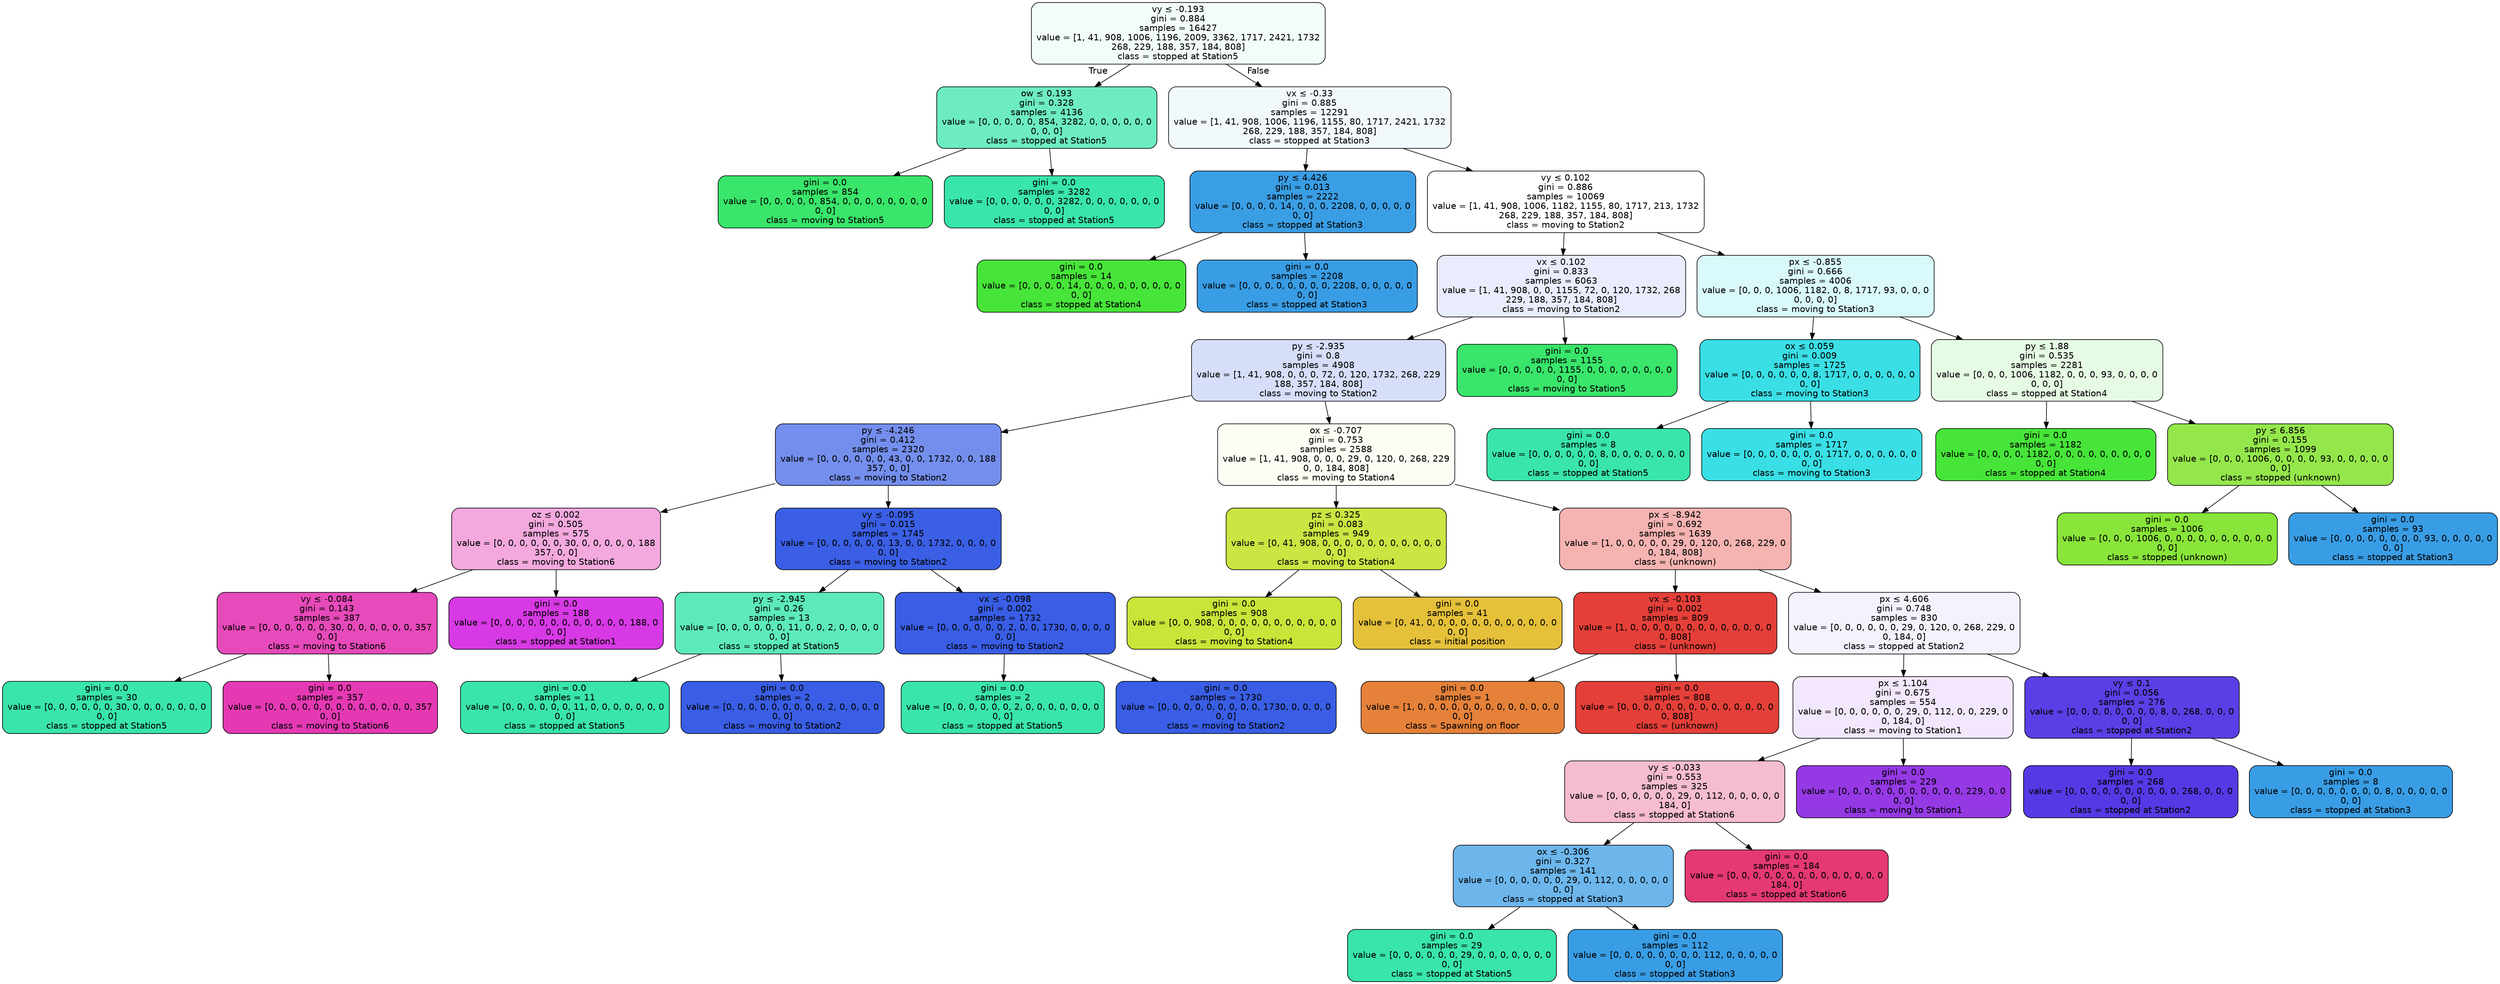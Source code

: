 digraph Tree {
node [shape=box, style="filled, rounded", color="black", fontname="helvetica"] ;
edge [fontname="helvetica"] ;
0 [label=<vy &le; -0.193<br/>gini = 0.884<br/>samples = 16427<br/>value = [1, 41, 908, 1006, 1196, 2009, 3362, 1717, 2421, 1732<br/>268, 229, 188, 357, 184, 808]<br/>class = stopped at Station5>, fillcolor="#f2fdf9"] ;
1 [label=<ow &le; 0.193<br/>gini = 0.328<br/>samples = 4136<br/>value = [0, 0, 0, 0, 0, 854, 3282, 0, 0, 0, 0, 0, 0<br/>0, 0, 0]<br/>class = stopped at Station5>, fillcolor="#6decc2"] ;
0 -> 1 [labeldistance=2.5, labelangle=45, headlabel="True"] ;
2 [label=<gini = 0.0<br/>samples = 854<br/>value = [0, 0, 0, 0, 0, 854, 0, 0, 0, 0, 0, 0, 0, 0<br/>0, 0]<br/>class = moving to Station5>, fillcolor="#39e56a"] ;
1 -> 2 ;
3 [label=<gini = 0.0<br/>samples = 3282<br/>value = [0, 0, 0, 0, 0, 0, 3282, 0, 0, 0, 0, 0, 0, 0<br/>0, 0]<br/>class = stopped at Station5>, fillcolor="#39e5ac"] ;
1 -> 3 ;
4 [label=<vx &le; -0.33<br/>gini = 0.885<br/>samples = 12291<br/>value = [1, 41, 908, 1006, 1196, 1155, 80, 1717, 2421, 1732<br/>268, 229, 188, 357, 184, 808]<br/>class = stopped at Station3>, fillcolor="#f2f9fd"] ;
0 -> 4 [labeldistance=2.5, labelangle=-45, headlabel="False"] ;
5 [label=<py &le; 4.426<br/>gini = 0.013<br/>samples = 2222<br/>value = [0, 0, 0, 0, 14, 0, 0, 0, 2208, 0, 0, 0, 0, 0<br/>0, 0]<br/>class = stopped at Station3>, fillcolor="#3a9ee5"] ;
4 -> 5 ;
6 [label=<gini = 0.0<br/>samples = 14<br/>value = [0, 0, 0, 0, 14, 0, 0, 0, 0, 0, 0, 0, 0, 0<br/>0, 0]<br/>class = stopped at Station4>, fillcolor="#47e539"] ;
5 -> 6 ;
7 [label=<gini = 0.0<br/>samples = 2208<br/>value = [0, 0, 0, 0, 0, 0, 0, 0, 2208, 0, 0, 0, 0, 0<br/>0, 0]<br/>class = stopped at Station3>, fillcolor="#399de5"] ;
5 -> 7 ;
8 [label=<vy &le; 0.102<br/>gini = 0.886<br/>samples = 10069<br/>value = [1, 41, 908, 1006, 1182, 1155, 80, 1717, 213, 1732<br/>268, 229, 188, 357, 184, 808]<br/>class = moving to Station2>, fillcolor="#ffffff"] ;
4 -> 8 ;
9 [label=<vx &le; 0.102<br/>gini = 0.833<br/>samples = 6063<br/>value = [1, 41, 908, 0, 0, 1155, 72, 0, 120, 1732, 268<br/>229, 188, 357, 184, 808]<br/>class = moving to Station2>, fillcolor="#e8ecfc"] ;
8 -> 9 ;
10 [label=<py &le; -2.935<br/>gini = 0.8<br/>samples = 4908<br/>value = [1, 41, 908, 0, 0, 0, 72, 0, 120, 1732, 268, 229<br/>188, 357, 184, 808]<br/>class = moving to Station2>, fillcolor="#d6defa"] ;
9 -> 10 ;
11 [label=<py &le; -4.246<br/>gini = 0.412<br/>samples = 2320<br/>value = [0, 0, 0, 0, 0, 0, 43, 0, 0, 1732, 0, 0, 188<br/>357, 0, 0]<br/>class = moving to Station2>, fillcolor="#748eed"] ;
10 -> 11 ;
12 [label=<oz &le; 0.002<br/>gini = 0.505<br/>samples = 575<br/>value = [0, 0, 0, 0, 0, 0, 30, 0, 0, 0, 0, 0, 188<br/>357, 0, 0]<br/>class = moving to Station6>, fillcolor="#f4a9de"] ;
11 -> 12 ;
13 [label=<vy &le; -0.084<br/>gini = 0.143<br/>samples = 387<br/>value = [0, 0, 0, 0, 0, 0, 30, 0, 0, 0, 0, 0, 0, 357<br/>0, 0]<br/>class = moving to Station6>, fillcolor="#e74aba"] ;
12 -> 13 ;
14 [label=<gini = 0.0<br/>samples = 30<br/>value = [0, 0, 0, 0, 0, 0, 30, 0, 0, 0, 0, 0, 0, 0<br/>0, 0]<br/>class = stopped at Station5>, fillcolor="#39e5ac"] ;
13 -> 14 ;
15 [label=<gini = 0.0<br/>samples = 357<br/>value = [0, 0, 0, 0, 0, 0, 0, 0, 0, 0, 0, 0, 0, 357<br/>0, 0]<br/>class = moving to Station6>, fillcolor="#e539b4"] ;
13 -> 15 ;
16 [label=<gini = 0.0<br/>samples = 188<br/>value = [0, 0, 0, 0, 0, 0, 0, 0, 0, 0, 0, 0, 188, 0<br/>0, 0]<br/>class = stopped at Station1>, fillcolor="#d739e5"] ;
12 -> 16 ;
17 [label=<vy &le; -0.095<br/>gini = 0.015<br/>samples = 1745<br/>value = [0, 0, 0, 0, 0, 0, 13, 0, 0, 1732, 0, 0, 0, 0<br/>0, 0]<br/>class = moving to Station2>, fillcolor="#3a5fe5"] ;
11 -> 17 ;
18 [label=<py &le; -2.945<br/>gini = 0.26<br/>samples = 13<br/>value = [0, 0, 0, 0, 0, 0, 11, 0, 0, 2, 0, 0, 0, 0<br/>0, 0]<br/>class = stopped at Station5>, fillcolor="#5deabb"] ;
17 -> 18 ;
19 [label=<gini = 0.0<br/>samples = 11<br/>value = [0, 0, 0, 0, 0, 0, 11, 0, 0, 0, 0, 0, 0, 0<br/>0, 0]<br/>class = stopped at Station5>, fillcolor="#39e5ac"] ;
18 -> 19 ;
20 [label=<gini = 0.0<br/>samples = 2<br/>value = [0, 0, 0, 0, 0, 0, 0, 0, 0, 2, 0, 0, 0, 0<br/>0, 0]<br/>class = moving to Station2>, fillcolor="#395ee5"] ;
18 -> 20 ;
21 [label=<vx &le; -0.098<br/>gini = 0.002<br/>samples = 1732<br/>value = [0, 0, 0, 0, 0, 0, 2, 0, 0, 1730, 0, 0, 0, 0<br/>0, 0]<br/>class = moving to Station2>, fillcolor="#395ee5"] ;
17 -> 21 ;
22 [label=<gini = 0.0<br/>samples = 2<br/>value = [0, 0, 0, 0, 0, 0, 2, 0, 0, 0, 0, 0, 0, 0<br/>0, 0]<br/>class = stopped at Station5>, fillcolor="#39e5ac"] ;
21 -> 22 ;
23 [label=<gini = 0.0<br/>samples = 1730<br/>value = [0, 0, 0, 0, 0, 0, 0, 0, 0, 1730, 0, 0, 0, 0<br/>0, 0]<br/>class = moving to Station2>, fillcolor="#395ee5"] ;
21 -> 23 ;
24 [label=<ox &le; -0.707<br/>gini = 0.753<br/>samples = 2588<br/>value = [1, 41, 908, 0, 0, 0, 29, 0, 120, 0, 268, 229<br/>0, 0, 184, 808]<br/>class = moving to Station4>, fillcolor="#fcfef4"] ;
10 -> 24 ;
25 [label=<pz &le; 0.325<br/>gini = 0.083<br/>samples = 949<br/>value = [0, 41, 908, 0, 0, 0, 0, 0, 0, 0, 0, 0, 0, 0<br/>0, 0]<br/>class = moving to Station4>, fillcolor="#cae642"] ;
24 -> 25 ;
26 [label=<gini = 0.0<br/>samples = 908<br/>value = [0, 0, 908, 0, 0, 0, 0, 0, 0, 0, 0, 0, 0, 0<br/>0, 0]<br/>class = moving to Station4>, fillcolor="#c8e539"] ;
25 -> 26 ;
27 [label=<gini = 0.0<br/>samples = 41<br/>value = [0, 41, 0, 0, 0, 0, 0, 0, 0, 0, 0, 0, 0, 0<br/>0, 0]<br/>class = initial position>, fillcolor="#e5c039"] ;
25 -> 27 ;
28 [label=<px &le; -8.942<br/>gini = 0.692<br/>samples = 1639<br/>value = [1, 0, 0, 0, 0, 0, 29, 0, 120, 0, 268, 229, 0<br/>0, 184, 808]<br/>class = (unknown)>, fillcolor="#f5b3b1"] ;
24 -> 28 ;
29 [label=<vx &le; -0.103<br/>gini = 0.002<br/>samples = 809<br/>value = [1, 0, 0, 0, 0, 0, 0, 0, 0, 0, 0, 0, 0, 0<br/>0, 808]<br/>class = (unknown)>, fillcolor="#e53f39"] ;
28 -> 29 ;
30 [label=<gini = 0.0<br/>samples = 1<br/>value = [1, 0, 0, 0, 0, 0, 0, 0, 0, 0, 0, 0, 0, 0<br/>0, 0]<br/>class = Spawning on floor>, fillcolor="#e58139"] ;
29 -> 30 ;
31 [label=<gini = 0.0<br/>samples = 808<br/>value = [0, 0, 0, 0, 0, 0, 0, 0, 0, 0, 0, 0, 0, 0<br/>0, 808]<br/>class = (unknown)>, fillcolor="#e53f39"] ;
29 -> 31 ;
32 [label=<px &le; 4.606<br/>gini = 0.748<br/>samples = 830<br/>value = [0, 0, 0, 0, 0, 0, 29, 0, 120, 0, 268, 229, 0<br/>0, 184, 0]<br/>class = stopped at Station2>, fillcolor="#f4f2fd"] ;
28 -> 32 ;
33 [label=<px &le; 1.104<br/>gini = 0.675<br/>samples = 554<br/>value = [0, 0, 0, 0, 0, 0, 29, 0, 112, 0, 0, 229, 0<br/>0, 184, 0]<br/>class = moving to Station1>, fillcolor="#f2e7fc"] ;
32 -> 33 ;
34 [label=<vy &le; -0.033<br/>gini = 0.553<br/>samples = 325<br/>value = [0, 0, 0, 0, 0, 0, 29, 0, 112, 0, 0, 0, 0, 0<br/>184, 0]<br/>class = stopped at Station6>, fillcolor="#f6bccf"] ;
33 -> 34 ;
35 [label=<ox &le; -0.306<br/>gini = 0.327<br/>samples = 141<br/>value = [0, 0, 0, 0, 0, 0, 29, 0, 112, 0, 0, 0, 0, 0<br/>0, 0]<br/>class = stopped at Station3>, fillcolor="#6cb6ec"] ;
34 -> 35 ;
36 [label=<gini = 0.0<br/>samples = 29<br/>value = [0, 0, 0, 0, 0, 0, 29, 0, 0, 0, 0, 0, 0, 0<br/>0, 0]<br/>class = stopped at Station5>, fillcolor="#39e5ac"] ;
35 -> 36 ;
37 [label=<gini = 0.0<br/>samples = 112<br/>value = [0, 0, 0, 0, 0, 0, 0, 0, 112, 0, 0, 0, 0, 0<br/>0, 0]<br/>class = stopped at Station3>, fillcolor="#399de5"] ;
35 -> 37 ;
38 [label=<gini = 0.0<br/>samples = 184<br/>value = [0, 0, 0, 0, 0, 0, 0, 0, 0, 0, 0, 0, 0, 0<br/>184, 0]<br/>class = stopped at Station6>, fillcolor="#e53972"] ;
34 -> 38 ;
39 [label=<gini = 0.0<br/>samples = 229<br/>value = [0, 0, 0, 0, 0, 0, 0, 0, 0, 0, 0, 229, 0, 0<br/>0, 0]<br/>class = moving to Station1>, fillcolor="#9539e5"] ;
33 -> 39 ;
40 [label=<vy &le; 0.1<br/>gini = 0.056<br/>samples = 276<br/>value = [0, 0, 0, 0, 0, 0, 0, 0, 8, 0, 268, 0, 0, 0<br/>0, 0]<br/>class = stopped at Station2>, fillcolor="#5b3fe6"] ;
32 -> 40 ;
41 [label=<gini = 0.0<br/>samples = 268<br/>value = [0, 0, 0, 0, 0, 0, 0, 0, 0, 0, 268, 0, 0, 0<br/>0, 0]<br/>class = stopped at Station2>, fillcolor="#5639e5"] ;
40 -> 41 ;
42 [label=<gini = 0.0<br/>samples = 8<br/>value = [0, 0, 0, 0, 0, 0, 0, 0, 8, 0, 0, 0, 0, 0<br/>0, 0]<br/>class = stopped at Station3>, fillcolor="#399de5"] ;
40 -> 42 ;
43 [label=<gini = 0.0<br/>samples = 1155<br/>value = [0, 0, 0, 0, 0, 1155, 0, 0, 0, 0, 0, 0, 0, 0<br/>0, 0]<br/>class = moving to Station5>, fillcolor="#39e56a"] ;
9 -> 43 ;
44 [label=<px &le; -0.855<br/>gini = 0.666<br/>samples = 4006<br/>value = [0, 0, 0, 1006, 1182, 0, 8, 1717, 93, 0, 0, 0<br/>0, 0, 0, 0]<br/>class = moving to Station3>, fillcolor="#d9f9fa"] ;
8 -> 44 ;
45 [label=<ox &le; 0.059<br/>gini = 0.009<br/>samples = 1725<br/>value = [0, 0, 0, 0, 0, 0, 8, 1717, 0, 0, 0, 0, 0, 0<br/>0, 0]<br/>class = moving to Station3>, fillcolor="#3adfe5"] ;
44 -> 45 ;
46 [label=<gini = 0.0<br/>samples = 8<br/>value = [0, 0, 0, 0, 0, 0, 8, 0, 0, 0, 0, 0, 0, 0<br/>0, 0]<br/>class = stopped at Station5>, fillcolor="#39e5ac"] ;
45 -> 46 ;
47 [label=<gini = 0.0<br/>samples = 1717<br/>value = [0, 0, 0, 0, 0, 0, 0, 1717, 0, 0, 0, 0, 0, 0<br/>0, 0]<br/>class = moving to Station3>, fillcolor="#39dfe5"] ;
45 -> 47 ;
48 [label=<py &le; 1.88<br/>gini = 0.535<br/>samples = 2281<br/>value = [0, 0, 0, 1006, 1182, 0, 0, 0, 93, 0, 0, 0, 0<br/>0, 0, 0]<br/>class = stopped at Station4>, fillcolor="#e6fbe4"] ;
44 -> 48 ;
49 [label=<gini = 0.0<br/>samples = 1182<br/>value = [0, 0, 0, 0, 1182, 0, 0, 0, 0, 0, 0, 0, 0, 0<br/>0, 0]<br/>class = stopped at Station4>, fillcolor="#47e539"] ;
48 -> 49 ;
50 [label=<py &le; 6.856<br/>gini = 0.155<br/>samples = 1099<br/>value = [0, 0, 0, 1006, 0, 0, 0, 0, 93, 0, 0, 0, 0, 0<br/>0, 0]<br/>class = stopped (unknown)>, fillcolor="#94e74b"] ;
48 -> 50 ;
51 [label=<gini = 0.0<br/>samples = 1006<br/>value = [0, 0, 0, 1006, 0, 0, 0, 0, 0, 0, 0, 0, 0, 0<br/>0, 0]<br/>class = stopped (unknown)>, fillcolor="#89e539"] ;
50 -> 51 ;
52 [label=<gini = 0.0<br/>samples = 93<br/>value = [0, 0, 0, 0, 0, 0, 0, 0, 93, 0, 0, 0, 0, 0<br/>0, 0]<br/>class = stopped at Station3>, fillcolor="#399de5"] ;
50 -> 52 ;
}
